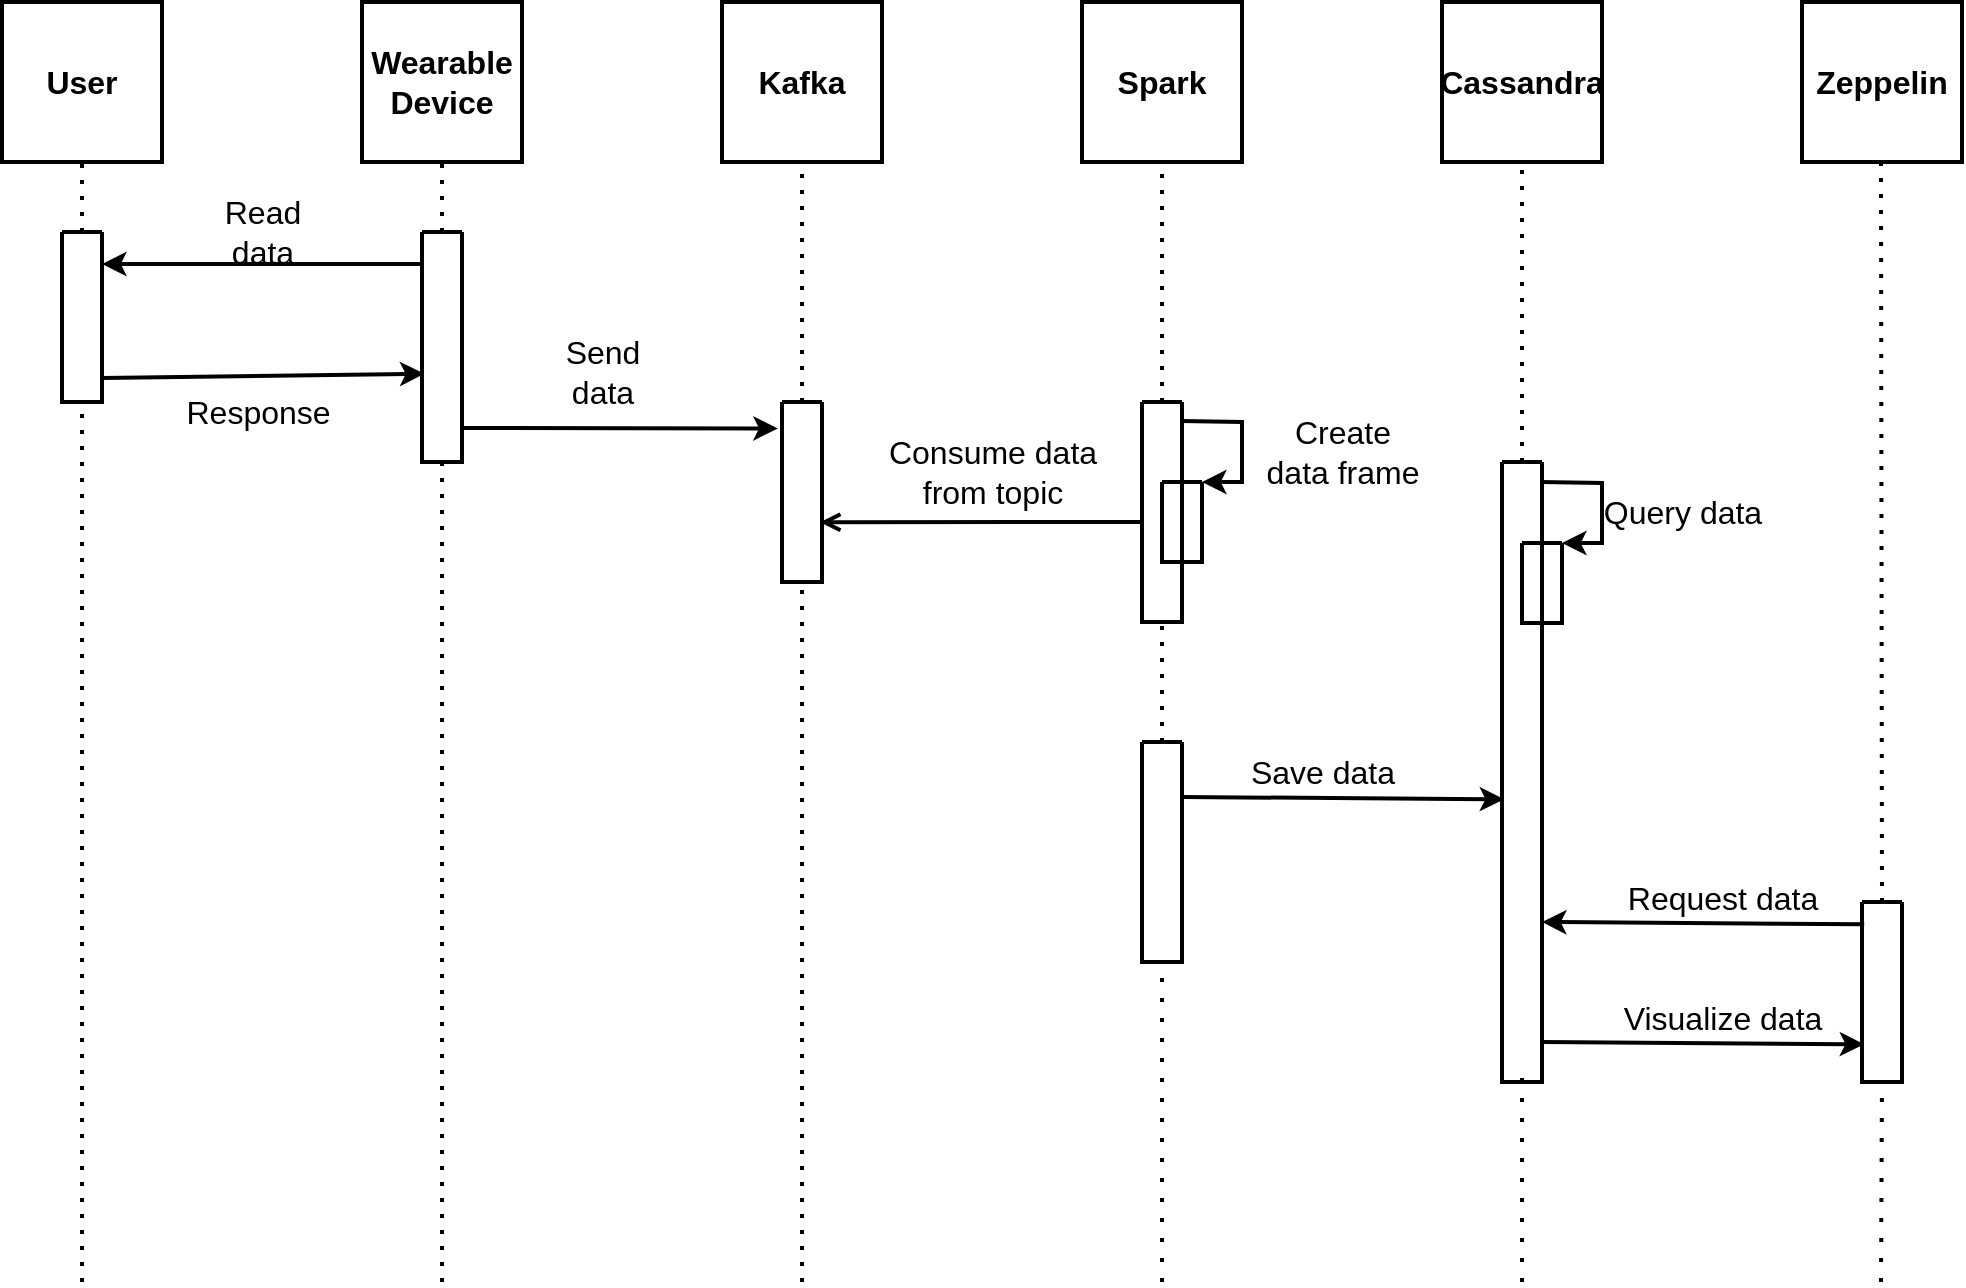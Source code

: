 <mxfile version="20.2.8" type="github">
  <diagram id="ms_jMZr8o57xnnPuSVnw" name="Trang-1">
    <mxGraphModel dx="1847" dy="519" grid="1" gridSize="10" guides="1" tooltips="1" connect="1" arrows="1" fold="1" page="1" pageScale="1" pageWidth="827" pageHeight="1169" math="0" shadow="0">
      <root>
        <mxCell id="0" />
        <mxCell id="1" parent="0" />
        <mxCell id="xyJbHVWMSOcL-0cqDFhM-46" value="" style="endArrow=classic;html=1;rounded=0;strokeWidth=2;fontSize=16;exitX=1;exitY=0.25;exitDx=0;exitDy=0;entryX=0.055;entryY=0.544;entryDx=0;entryDy=0;entryPerimeter=0;" parent="1" source="xyJbHVWMSOcL-0cqDFhM-37" target="xyJbHVWMSOcL-0cqDFhM-38" edge="1">
          <mxGeometry width="50" height="50" relative="1" as="geometry">
            <mxPoint x="330" y="440" as="sourcePoint" />
            <mxPoint x="380" y="390" as="targetPoint" />
          </mxGeometry>
        </mxCell>
        <mxCell id="xyJbHVWMSOcL-0cqDFhM-2" value="&lt;b&gt;&lt;font style=&quot;font-size: 16px;&quot;&gt;Kafka&lt;/font&gt;&lt;/b&gt;" style="whiteSpace=wrap;html=1;aspect=fixed;strokeWidth=2;" parent="1" vertex="1">
          <mxGeometry x="80" y="80" width="80" height="80" as="geometry" />
        </mxCell>
        <mxCell id="xyJbHVWMSOcL-0cqDFhM-3" value="&lt;b&gt;&lt;font style=&quot;font-size: 16px;&quot;&gt;Spark&lt;/font&gt;&lt;/b&gt;" style="whiteSpace=wrap;html=1;aspect=fixed;strokeWidth=2;" parent="1" vertex="1">
          <mxGeometry x="260" y="80" width="80" height="80" as="geometry" />
        </mxCell>
        <mxCell id="xyJbHVWMSOcL-0cqDFhM-4" value="&lt;b&gt;&lt;font style=&quot;font-size: 16px;&quot;&gt;Cassandra&lt;/font&gt;&lt;/b&gt;" style="whiteSpace=wrap;html=1;aspect=fixed;strokeWidth=2;" parent="1" vertex="1">
          <mxGeometry x="440" y="80" width="80" height="80" as="geometry" />
        </mxCell>
        <mxCell id="xyJbHVWMSOcL-0cqDFhM-5" value="&lt;b&gt;&lt;font style=&quot;font-size: 16px;&quot;&gt;Zeppelin&lt;/font&gt;&lt;/b&gt;" style="whiteSpace=wrap;html=1;aspect=fixed;strokeWidth=2;" parent="1" vertex="1">
          <mxGeometry x="620" y="80" width="80" height="80" as="geometry" />
        </mxCell>
        <mxCell id="xyJbHVWMSOcL-0cqDFhM-6" value="" style="endArrow=none;dashed=1;html=1;dashPattern=1 3;strokeWidth=2;rounded=0;fontSize=16;entryX=0.5;entryY=1;entryDx=0;entryDy=0;exitX=0.5;exitY=0;exitDx=0;exitDy=0;" parent="1" source="xyJbHVWMSOcL-0cqDFhM-10" target="xyJbHVWMSOcL-0cqDFhM-2" edge="1">
          <mxGeometry width="50" height="50" relative="1" as="geometry">
            <mxPoint x="200" y="300" as="sourcePoint" />
            <mxPoint x="440" y="210" as="targetPoint" />
          </mxGeometry>
        </mxCell>
        <mxCell id="xyJbHVWMSOcL-0cqDFhM-7" value="" style="endArrow=none;dashed=1;html=1;dashPattern=1 3;strokeWidth=2;rounded=0;fontSize=16;entryX=0.5;entryY=1;entryDx=0;entryDy=0;exitX=0.5;exitY=0;exitDx=0;exitDy=0;" parent="1" source="xyJbHVWMSOcL-0cqDFhM-34" target="xyJbHVWMSOcL-0cqDFhM-3" edge="1">
          <mxGeometry width="50" height="50" relative="1" as="geometry">
            <mxPoint x="410" y="570" as="sourcePoint" />
            <mxPoint x="400" y="300" as="targetPoint" />
          </mxGeometry>
        </mxCell>
        <mxCell id="xyJbHVWMSOcL-0cqDFhM-8" value="" style="endArrow=none;dashed=1;html=1;dashPattern=1 3;strokeWidth=2;rounded=0;fontSize=16;exitX=0.5;exitY=0;exitDx=0;exitDy=0;" parent="1" source="xyJbHVWMSOcL-0cqDFhM-38" edge="1">
          <mxGeometry width="50" height="50" relative="1" as="geometry">
            <mxPoint x="479.5" y="290" as="sourcePoint" />
            <mxPoint x="480" y="160" as="targetPoint" />
          </mxGeometry>
        </mxCell>
        <mxCell id="xyJbHVWMSOcL-0cqDFhM-9" value="" style="endArrow=none;dashed=1;html=1;dashPattern=1 3;strokeWidth=2;rounded=0;fontSize=16;entryX=0.5;entryY=1;entryDx=0;entryDy=0;exitX=0.5;exitY=0;exitDx=0;exitDy=0;" parent="1" source="xyJbHVWMSOcL-0cqDFhM-42" edge="1">
          <mxGeometry width="50" height="50" relative="1" as="geometry">
            <mxPoint x="660" y="310" as="sourcePoint" />
            <mxPoint x="659.5" y="160" as="targetPoint" />
          </mxGeometry>
        </mxCell>
        <mxCell id="xyJbHVWMSOcL-0cqDFhM-16" value="" style="endArrow=none;dashed=1;html=1;dashPattern=1 3;strokeWidth=2;rounded=0;fontSize=16;entryX=0.5;entryY=1;entryDx=0;entryDy=0;" parent="1" target="xyJbHVWMSOcL-0cqDFhM-10" edge="1">
          <mxGeometry width="50" height="50" relative="1" as="geometry">
            <mxPoint x="120" y="720" as="sourcePoint" />
            <mxPoint x="120" y="320" as="targetPoint" />
          </mxGeometry>
        </mxCell>
        <mxCell id="xyJbHVWMSOcL-0cqDFhM-10" value="" style="swimlane;startSize=0;strokeWidth=2;fontSize=16;labelBackgroundColor=none;fillStyle=auto;" parent="1" vertex="1">
          <mxGeometry x="110" y="280" width="20" height="90" as="geometry">
            <mxRectangle x="110" y="200" width="50" height="40" as="alternateBounds" />
          </mxGeometry>
        </mxCell>
        <mxCell id="xyJbHVWMSOcL-0cqDFhM-33" value="" style="swimlane;startSize=0;strokeWidth=2;fontSize=16;labelBackgroundColor=none;fillStyle=auto;" parent="1" vertex="1">
          <mxGeometry x="300" y="320" width="20" height="40" as="geometry">
            <mxRectangle x="130" y="240" width="50" height="40" as="alternateBounds" />
          </mxGeometry>
        </mxCell>
        <mxCell id="xyJbHVWMSOcL-0cqDFhM-34" value="" style="swimlane;startSize=0;strokeWidth=2;fontSize=16;labelBackgroundColor=none;fillStyle=auto;" parent="1" vertex="1">
          <mxGeometry x="290" y="280" width="20" height="110" as="geometry">
            <mxRectangle x="110" y="200" width="50" height="40" as="alternateBounds" />
          </mxGeometry>
        </mxCell>
        <mxCell id="xyJbHVWMSOcL-0cqDFhM-35" value="" style="endArrow=classic;html=1;rounded=0;strokeWidth=2;fontSize=16;exitX=0.964;exitY=0.086;exitDx=0;exitDy=0;exitPerimeter=0;entryX=1;entryY=0;entryDx=0;entryDy=0;" parent="1" source="xyJbHVWMSOcL-0cqDFhM-34" target="xyJbHVWMSOcL-0cqDFhM-33" edge="1">
          <mxGeometry width="50" height="50" relative="1" as="geometry">
            <mxPoint x="510" y="310" as="sourcePoint" />
            <mxPoint x="380" y="330" as="targetPoint" />
            <Array as="points">
              <mxPoint x="340" y="290" />
              <mxPoint x="340" y="320" />
            </Array>
          </mxGeometry>
        </mxCell>
        <mxCell id="xyJbHVWMSOcL-0cqDFhM-36" value="" style="endArrow=open;html=1;rounded=0;strokeWidth=2;fontSize=16;endFill=0;entryX=0.95;entryY=0.668;entryDx=0;entryDy=0;entryPerimeter=0;" parent="1" edge="1" target="xyJbHVWMSOcL-0cqDFhM-10">
          <mxGeometry width="50" height="50" relative="1" as="geometry">
            <mxPoint x="290" y="340" as="sourcePoint" />
            <mxPoint x="140" y="336" as="targetPoint" />
          </mxGeometry>
        </mxCell>
        <mxCell id="xyJbHVWMSOcL-0cqDFhM-37" value="" style="swimlane;startSize=0;strokeWidth=2;fontSize=16;labelBackgroundColor=none;fillStyle=auto;" parent="1" vertex="1">
          <mxGeometry x="290" y="450" width="20" height="110" as="geometry">
            <mxRectangle x="110" y="200" width="50" height="40" as="alternateBounds" />
          </mxGeometry>
        </mxCell>
        <mxCell id="xyJbHVWMSOcL-0cqDFhM-38" value="" style="swimlane;startSize=0;strokeWidth=2;fontSize=16;labelBackgroundColor=none;fillStyle=auto;" parent="1" vertex="1">
          <mxGeometry x="470" y="310" width="20" height="310" as="geometry">
            <mxRectangle x="110" y="200" width="50" height="40" as="alternateBounds" />
          </mxGeometry>
        </mxCell>
        <mxCell id="xyJbHVWMSOcL-0cqDFhM-39" value="" style="endArrow=none;dashed=1;html=1;dashPattern=1 3;strokeWidth=2;rounded=0;fontSize=16;entryX=0.5;entryY=1;entryDx=0;entryDy=0;exitX=0.5;exitY=0;exitDx=0;exitDy=0;" parent="1" source="xyJbHVWMSOcL-0cqDFhM-37" target="xyJbHVWMSOcL-0cqDFhM-34" edge="1">
          <mxGeometry width="50" height="50" relative="1" as="geometry">
            <mxPoint x="330" y="410" as="sourcePoint" />
            <mxPoint x="380" y="360" as="targetPoint" />
          </mxGeometry>
        </mxCell>
        <mxCell id="xyJbHVWMSOcL-0cqDFhM-40" value="" style="swimlane;startSize=0;strokeWidth=2;fontSize=16;labelBackgroundColor=none;fillStyle=auto;" parent="1" vertex="1">
          <mxGeometry x="480" y="350.54" width="20" height="40" as="geometry">
            <mxRectangle x="130" y="240" width="50" height="40" as="alternateBounds" />
          </mxGeometry>
        </mxCell>
        <mxCell id="xyJbHVWMSOcL-0cqDFhM-41" value="" style="endArrow=classic;html=1;rounded=0;strokeWidth=2;fontSize=16;exitX=0.964;exitY=0.086;exitDx=0;exitDy=0;exitPerimeter=0;entryX=1;entryY=0;entryDx=0;entryDy=0;" parent="1" target="xyJbHVWMSOcL-0cqDFhM-40" edge="1">
          <mxGeometry width="50" height="50" relative="1" as="geometry">
            <mxPoint x="489.28" y="320.0" as="sourcePoint" />
            <mxPoint x="560" y="360.54" as="targetPoint" />
            <Array as="points">
              <mxPoint x="520" y="320.54" />
              <mxPoint x="520" y="350.54" />
            </Array>
          </mxGeometry>
        </mxCell>
        <mxCell id="xyJbHVWMSOcL-0cqDFhM-42" value="" style="swimlane;startSize=0;strokeWidth=2;fontSize=16;labelBackgroundColor=none;fillStyle=auto;" parent="1" vertex="1">
          <mxGeometry x="650" y="530" width="20" height="90" as="geometry">
            <mxRectangle x="110" y="200" width="50" height="40" as="alternateBounds" />
          </mxGeometry>
        </mxCell>
        <mxCell id="xyJbHVWMSOcL-0cqDFhM-43" value="&lt;font style=&quot;font-size: 16px;&quot;&gt;Query data&lt;/font&gt;" style="text;html=1;align=center;verticalAlign=middle;resizable=0;points=[];autosize=1;strokeColor=none;fillColor=none;fontSize=16;" parent="1" vertex="1">
          <mxGeometry x="510" y="320" width="100" height="30" as="geometry" />
        </mxCell>
        <mxCell id="xyJbHVWMSOcL-0cqDFhM-44" value="Create&lt;br&gt;data frame" style="text;html=1;align=center;verticalAlign=middle;resizable=0;points=[];autosize=1;strokeColor=none;fillColor=none;fontSize=16;" parent="1" vertex="1">
          <mxGeometry x="340" y="280" width="100" height="50" as="geometry" />
        </mxCell>
        <mxCell id="xyJbHVWMSOcL-0cqDFhM-47" value="Save data" style="text;html=1;align=center;verticalAlign=middle;resizable=0;points=[];autosize=1;strokeColor=none;fillColor=none;fontSize=16;" parent="1" vertex="1">
          <mxGeometry x="330" y="450" width="100" height="30" as="geometry" />
        </mxCell>
        <mxCell id="xyJbHVWMSOcL-0cqDFhM-48" value="Consume data&lt;br&gt;from topic" style="text;html=1;align=center;verticalAlign=middle;resizable=0;points=[];autosize=1;strokeColor=none;fillColor=none;fontSize=16;" parent="1" vertex="1">
          <mxGeometry x="150" y="290" width="130" height="50" as="geometry" />
        </mxCell>
        <mxCell id="xyJbHVWMSOcL-0cqDFhM-49" value="" style="endArrow=none;html=1;rounded=0;strokeWidth=2;fontSize=16;exitX=1;exitY=0.25;exitDx=0;exitDy=0;entryX=0.055;entryY=0.544;entryDx=0;entryDy=0;entryPerimeter=0;startArrow=classic;startFill=1;endFill=0;" parent="1" edge="1">
          <mxGeometry width="50" height="50" relative="1" as="geometry">
            <mxPoint x="490" y="540" as="sourcePoint" />
            <mxPoint x="651.1" y="541.14" as="targetPoint" />
          </mxGeometry>
        </mxCell>
        <mxCell id="xyJbHVWMSOcL-0cqDFhM-50" value="" style="endArrow=classic;html=1;rounded=0;strokeWidth=2;fontSize=16;exitX=1;exitY=0.25;exitDx=0;exitDy=0;entryX=0.055;entryY=0.544;entryDx=0;entryDy=0;entryPerimeter=0;startArrow=none;startFill=0;endFill=1;" parent="1" edge="1">
          <mxGeometry width="50" height="50" relative="1" as="geometry">
            <mxPoint x="490" y="600" as="sourcePoint" />
            <mxPoint x="651.1" y="601.14" as="targetPoint" />
          </mxGeometry>
        </mxCell>
        <mxCell id="xyJbHVWMSOcL-0cqDFhM-51" value="Visualize data" style="text;html=1;align=center;verticalAlign=middle;resizable=0;points=[];autosize=1;strokeColor=none;fillColor=none;fontSize=16;" parent="1" vertex="1">
          <mxGeometry x="520" y="573" width="120" height="30" as="geometry" />
        </mxCell>
        <mxCell id="xyJbHVWMSOcL-0cqDFhM-52" value="Request data" style="text;html=1;align=center;verticalAlign=middle;resizable=0;points=[];autosize=1;strokeColor=none;fillColor=none;fontSize=16;" parent="1" vertex="1">
          <mxGeometry x="520" y="513" width="120" height="30" as="geometry" />
        </mxCell>
        <mxCell id="xyJbHVWMSOcL-0cqDFhM-53" value="" style="endArrow=none;dashed=1;html=1;dashPattern=1 4;strokeWidth=2;rounded=0;fontSize=16;entryX=0.5;entryY=1;entryDx=0;entryDy=0;" parent="1" target="xyJbHVWMSOcL-0cqDFhM-37" edge="1">
          <mxGeometry width="50" height="50" relative="1" as="geometry">
            <mxPoint x="300" y="720" as="sourcePoint" />
            <mxPoint x="380" y="550" as="targetPoint" />
          </mxGeometry>
        </mxCell>
        <mxCell id="xyJbHVWMSOcL-0cqDFhM-54" value="" style="endArrow=none;dashed=1;html=1;dashPattern=1 4;strokeWidth=2;rounded=0;fontSize=16;entryX=0.5;entryY=1;entryDx=0;entryDy=0;" parent="1" edge="1">
          <mxGeometry width="50" height="50" relative="1" as="geometry">
            <mxPoint x="480" y="720" as="sourcePoint" />
            <mxPoint x="480" y="610" as="targetPoint" />
          </mxGeometry>
        </mxCell>
        <mxCell id="xyJbHVWMSOcL-0cqDFhM-55" value="" style="endArrow=none;dashed=1;html=1;strokeWidth=2;rounded=0;fontSize=16;dashPattern=1 4;" parent="1" edge="1">
          <mxGeometry width="50" height="50" relative="1" as="geometry">
            <mxPoint x="659.5" y="720" as="sourcePoint" />
            <mxPoint x="660" y="620" as="targetPoint" />
          </mxGeometry>
        </mxCell>
        <mxCell id="xhQkRAdqgB3zj29XE9IB-1" value="&lt;b&gt;&lt;font style=&quot;font-size: 16px;&quot;&gt;Wearable Device&lt;/font&gt;&lt;/b&gt;" style="whiteSpace=wrap;html=1;aspect=fixed;strokeWidth=2;" vertex="1" parent="1">
          <mxGeometry x="-100" y="80" width="80" height="80" as="geometry" />
        </mxCell>
        <mxCell id="xhQkRAdqgB3zj29XE9IB-2" value="" style="endArrow=none;dashed=1;html=1;dashPattern=1 3;strokeWidth=2;rounded=0;fontSize=16;entryX=0.5;entryY=1;entryDx=0;entryDy=0;exitX=0.5;exitY=0;exitDx=0;exitDy=0;" edge="1" parent="1" source="xhQkRAdqgB3zj29XE9IB-5" target="xhQkRAdqgB3zj29XE9IB-1">
          <mxGeometry width="50" height="50" relative="1" as="geometry">
            <mxPoint x="20" y="300" as="sourcePoint" />
            <mxPoint x="260" y="210" as="targetPoint" />
          </mxGeometry>
        </mxCell>
        <mxCell id="xhQkRAdqgB3zj29XE9IB-4" value="" style="endArrow=none;dashed=1;html=1;dashPattern=1 3;strokeWidth=2;rounded=0;fontSize=16;entryX=0.5;entryY=1;entryDx=0;entryDy=0;" edge="1" parent="1" target="xhQkRAdqgB3zj29XE9IB-5">
          <mxGeometry width="50" height="50" relative="1" as="geometry">
            <mxPoint x="-60" y="720" as="sourcePoint" />
            <mxPoint x="-60" y="320" as="targetPoint" />
          </mxGeometry>
        </mxCell>
        <mxCell id="xhQkRAdqgB3zj29XE9IB-5" value="" style="swimlane;startSize=0;strokeWidth=2;fontSize=16;labelBackgroundColor=none;fillStyle=auto;" vertex="1" parent="1">
          <mxGeometry x="-70" y="195" width="20" height="115" as="geometry">
            <mxRectangle x="110" y="200" width="50" height="40" as="alternateBounds" />
          </mxGeometry>
        </mxCell>
        <mxCell id="xhQkRAdqgB3zj29XE9IB-7" value="&lt;b&gt;&lt;font style=&quot;font-size: 16px;&quot;&gt;User&lt;/font&gt;&lt;/b&gt;" style="whiteSpace=wrap;html=1;aspect=fixed;strokeWidth=2;" vertex="1" parent="1">
          <mxGeometry x="-280" y="80" width="80" height="80" as="geometry" />
        </mxCell>
        <mxCell id="xhQkRAdqgB3zj29XE9IB-8" value="" style="endArrow=none;dashed=1;html=1;dashPattern=1 3;strokeWidth=2;rounded=0;fontSize=16;entryX=0.5;entryY=1;entryDx=0;entryDy=0;exitX=0.5;exitY=0;exitDx=0;exitDy=0;" edge="1" parent="1" source="xhQkRAdqgB3zj29XE9IB-11" target="xhQkRAdqgB3zj29XE9IB-7">
          <mxGeometry width="50" height="50" relative="1" as="geometry">
            <mxPoint x="-160" y="300" as="sourcePoint" />
            <mxPoint x="80" y="210" as="targetPoint" />
          </mxGeometry>
        </mxCell>
        <mxCell id="xhQkRAdqgB3zj29XE9IB-10" value="" style="endArrow=none;dashed=1;html=1;dashPattern=1 3;strokeWidth=2;rounded=0;fontSize=16;entryX=0.5;entryY=1;entryDx=0;entryDy=0;" edge="1" parent="1" target="xhQkRAdqgB3zj29XE9IB-11">
          <mxGeometry width="50" height="50" relative="1" as="geometry">
            <mxPoint x="-240" y="720" as="sourcePoint" />
            <mxPoint x="-240" y="320" as="targetPoint" />
          </mxGeometry>
        </mxCell>
        <mxCell id="xhQkRAdqgB3zj29XE9IB-11" value="" style="swimlane;startSize=0;strokeWidth=2;fontSize=16;labelBackgroundColor=none;fillStyle=auto;" vertex="1" parent="1">
          <mxGeometry x="-250" y="195" width="20" height="85" as="geometry">
            <mxRectangle x="110" y="200" width="50" height="40" as="alternateBounds" />
          </mxGeometry>
        </mxCell>
        <mxCell id="xhQkRAdqgB3zj29XE9IB-13" value="Send&lt;br&gt;data" style="text;html=1;align=center;verticalAlign=middle;resizable=0;points=[];autosize=1;strokeColor=none;fillColor=none;fontSize=16;" vertex="1" parent="1">
          <mxGeometry x="-10" y="240" width="60" height="50" as="geometry" />
        </mxCell>
        <mxCell id="xhQkRAdqgB3zj29XE9IB-14" value="" style="endArrow=classic;html=1;rounded=0;entryX=-0.105;entryY=0.147;entryDx=0;entryDy=0;entryPerimeter=0;strokeWidth=2;" edge="1" parent="1" target="xyJbHVWMSOcL-0cqDFhM-10">
          <mxGeometry width="50" height="50" relative="1" as="geometry">
            <mxPoint x="-50" y="293" as="sourcePoint" />
            <mxPoint x="140" y="350" as="targetPoint" />
          </mxGeometry>
        </mxCell>
        <mxCell id="xhQkRAdqgB3zj29XE9IB-15" value="" style="endArrow=classic;html=1;rounded=0;strokeWidth=2;" edge="1" parent="1">
          <mxGeometry width="50" height="50" relative="1" as="geometry">
            <mxPoint x="-70" y="211" as="sourcePoint" />
            <mxPoint x="-230" y="211" as="targetPoint" />
          </mxGeometry>
        </mxCell>
        <mxCell id="xhQkRAdqgB3zj29XE9IB-16" value="Read&lt;br&gt;data" style="text;html=1;align=center;verticalAlign=middle;resizable=0;points=[];autosize=1;strokeColor=none;fillColor=none;fontSize=16;" vertex="1" parent="1">
          <mxGeometry x="-180" y="170" width="60" height="50" as="geometry" />
        </mxCell>
        <mxCell id="xhQkRAdqgB3zj29XE9IB-17" value="" style="endArrow=classic;html=1;rounded=0;entryX=0.061;entryY=0.616;entryDx=0;entryDy=0;entryPerimeter=0;strokeWidth=2;exitX=1.006;exitY=0.859;exitDx=0;exitDy=0;exitPerimeter=0;" edge="1" parent="1" source="xhQkRAdqgB3zj29XE9IB-11" target="xhQkRAdqgB3zj29XE9IB-5">
          <mxGeometry width="50" height="50" relative="1" as="geometry">
            <mxPoint x="-230" y="280" as="sourcePoint" />
            <mxPoint x="-72.22" y="280" as="targetPoint" />
          </mxGeometry>
        </mxCell>
        <mxCell id="xhQkRAdqgB3zj29XE9IB-18" value="Response&amp;nbsp;" style="text;html=1;align=center;verticalAlign=middle;resizable=0;points=[];autosize=1;strokeColor=none;fillColor=none;fontSize=16;" vertex="1" parent="1">
          <mxGeometry x="-200" y="270" width="100" height="30" as="geometry" />
        </mxCell>
      </root>
    </mxGraphModel>
  </diagram>
</mxfile>
